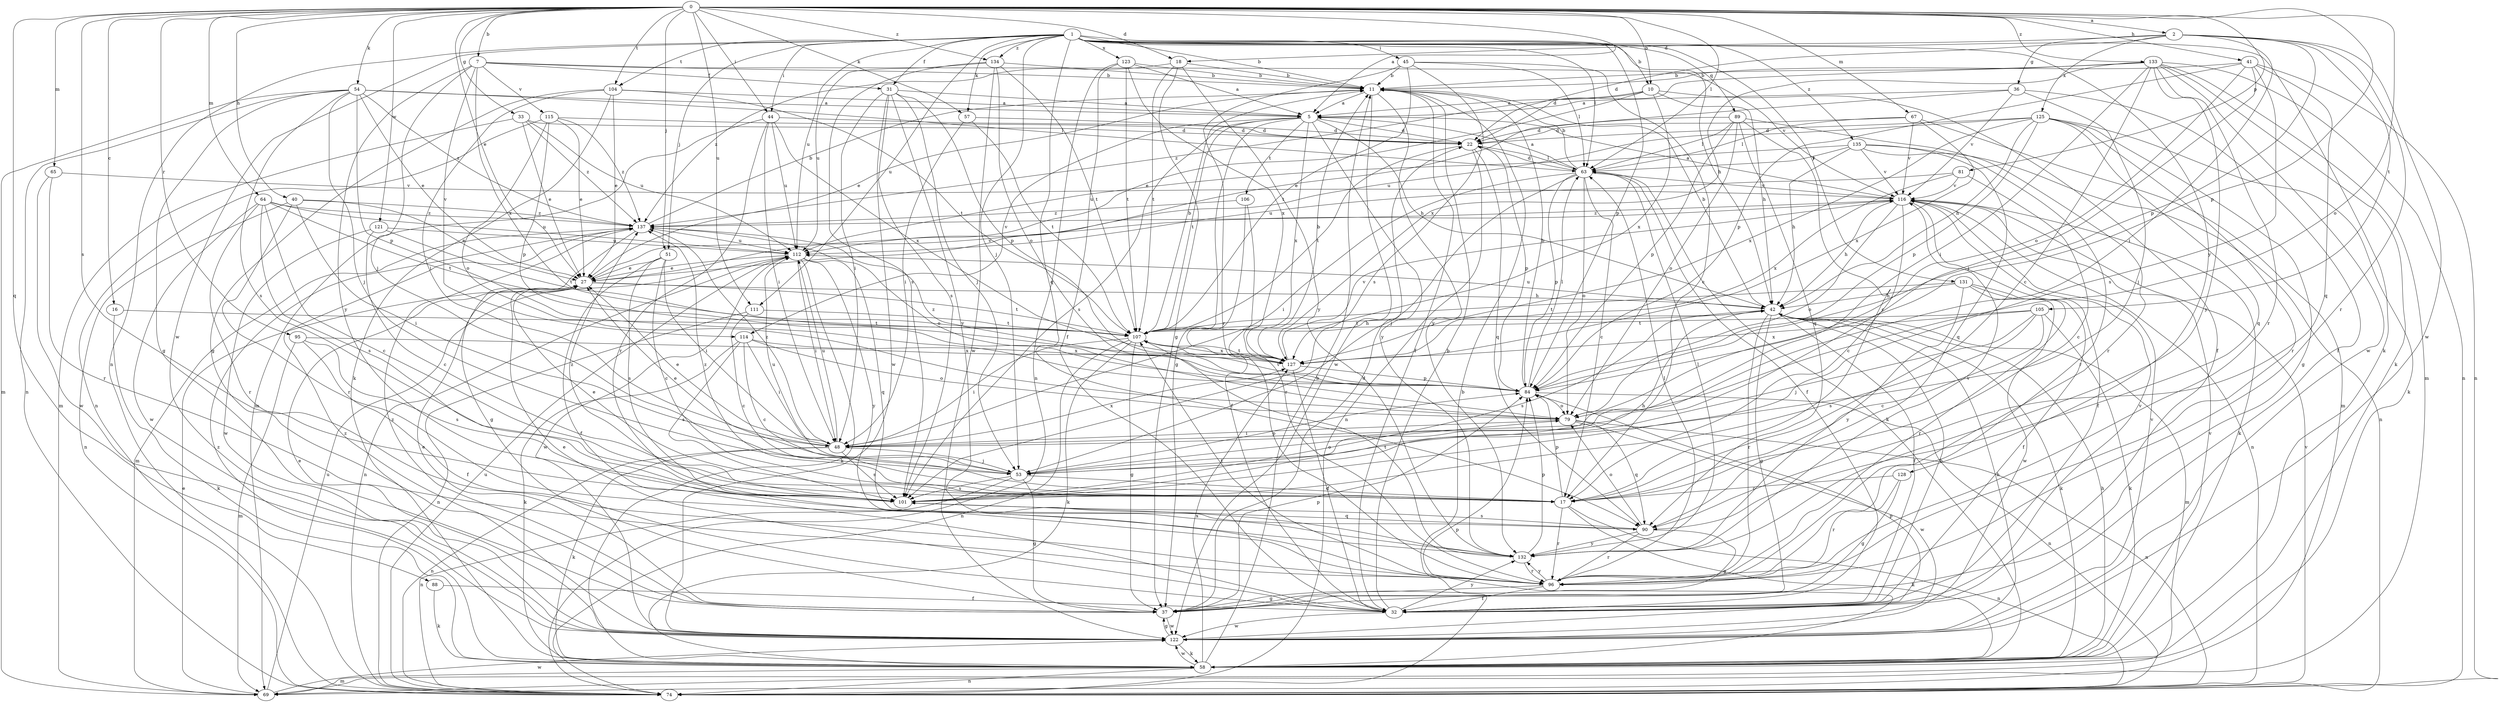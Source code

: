 strict digraph  {
0;
1;
2;
5;
7;
10;
11;
16;
17;
18;
22;
27;
31;
32;
33;
36;
37;
40;
41;
42;
44;
45;
48;
51;
53;
54;
57;
58;
63;
64;
65;
67;
69;
74;
79;
81;
84;
88;
89;
90;
95;
96;
101;
104;
105;
106;
107;
111;
112;
114;
115;
116;
121;
122;
123;
125;
127;
128;
131;
132;
133;
134;
135;
137;
0 -> 2  [label=a];
0 -> 5  [label=a];
0 -> 7  [label=b];
0 -> 10  [label=b];
0 -> 16  [label=c];
0 -> 18  [label=d];
0 -> 27  [label=e];
0 -> 33  [label=g];
0 -> 40  [label=h];
0 -> 41  [label=h];
0 -> 44  [label=i];
0 -> 51  [label=j];
0 -> 54  [label=k];
0 -> 57  [label=k];
0 -> 63  [label=l];
0 -> 64  [label=m];
0 -> 65  [label=m];
0 -> 67  [label=m];
0 -> 79  [label=o];
0 -> 81  [label=p];
0 -> 84  [label=p];
0 -> 88  [label=q];
0 -> 95  [label=r];
0 -> 101  [label=s];
0 -> 104  [label=t];
0 -> 111  [label=u];
0 -> 121  [label=w];
0 -> 133  [label=z];
0 -> 134  [label=z];
1 -> 10  [label=b];
1 -> 11  [label=b];
1 -> 31  [label=f];
1 -> 42  [label=h];
1 -> 44  [label=i];
1 -> 45  [label=i];
1 -> 51  [label=j];
1 -> 53  [label=j];
1 -> 57  [label=k];
1 -> 58  [label=k];
1 -> 63  [label=l];
1 -> 74  [label=n];
1 -> 84  [label=p];
1 -> 89  [label=q];
1 -> 90  [label=q];
1 -> 104  [label=t];
1 -> 111  [label=u];
1 -> 112  [label=u];
1 -> 122  [label=w];
1 -> 123  [label=x];
1 -> 128  [label=y];
1 -> 131  [label=y];
1 -> 134  [label=z];
1 -> 135  [label=z];
2 -> 18  [label=d];
2 -> 22  [label=d];
2 -> 36  [label=g];
2 -> 48  [label=i];
2 -> 84  [label=p];
2 -> 96  [label=r];
2 -> 105  [label=t];
2 -> 122  [label=w];
2 -> 125  [label=x];
5 -> 22  [label=d];
5 -> 37  [label=g];
5 -> 42  [label=h];
5 -> 101  [label=s];
5 -> 106  [label=t];
5 -> 107  [label=t];
5 -> 114  [label=v];
5 -> 127  [label=x];
5 -> 132  [label=y];
7 -> 11  [label=b];
7 -> 31  [label=f];
7 -> 53  [label=j];
7 -> 114  [label=v];
7 -> 115  [label=v];
7 -> 116  [label=v];
7 -> 127  [label=x];
7 -> 132  [label=y];
10 -> 5  [label=a];
10 -> 27  [label=e];
10 -> 32  [label=f];
10 -> 42  [label=h];
10 -> 127  [label=x];
10 -> 137  [label=z];
11 -> 5  [label=a];
11 -> 27  [label=e];
11 -> 32  [label=f];
11 -> 122  [label=w];
11 -> 132  [label=y];
16 -> 58  [label=k];
16 -> 107  [label=t];
17 -> 27  [label=e];
17 -> 58  [label=k];
17 -> 74  [label=n];
17 -> 84  [label=p];
17 -> 96  [label=r];
17 -> 137  [label=z];
18 -> 11  [label=b];
18 -> 37  [label=g];
18 -> 107  [label=t];
18 -> 132  [label=y];
18 -> 137  [label=z];
22 -> 63  [label=l];
22 -> 74  [label=n];
22 -> 84  [label=p];
22 -> 90  [label=q];
22 -> 107  [label=t];
27 -> 42  [label=h];
27 -> 107  [label=t];
27 -> 116  [label=v];
31 -> 5  [label=a];
31 -> 48  [label=i];
31 -> 53  [label=j];
31 -> 84  [label=p];
31 -> 101  [label=s];
31 -> 122  [label=w];
31 -> 132  [label=y];
32 -> 11  [label=b];
32 -> 27  [label=e];
32 -> 42  [label=h];
32 -> 116  [label=v];
32 -> 122  [label=w];
32 -> 132  [label=y];
33 -> 22  [label=d];
33 -> 27  [label=e];
33 -> 69  [label=m];
33 -> 112  [label=u];
33 -> 137  [label=z];
36 -> 5  [label=a];
36 -> 27  [label=e];
36 -> 32  [label=f];
36 -> 53  [label=j];
36 -> 116  [label=v];
37 -> 22  [label=d];
37 -> 27  [label=e];
37 -> 84  [label=p];
37 -> 122  [label=w];
37 -> 137  [label=z];
40 -> 27  [label=e];
40 -> 48  [label=i];
40 -> 74  [label=n];
40 -> 96  [label=r];
40 -> 137  [label=z];
41 -> 11  [label=b];
41 -> 53  [label=j];
41 -> 74  [label=n];
41 -> 79  [label=o];
41 -> 84  [label=p];
41 -> 90  [label=q];
41 -> 101  [label=s];
42 -> 11  [label=b];
42 -> 32  [label=f];
42 -> 37  [label=g];
42 -> 58  [label=k];
42 -> 69  [label=m];
42 -> 96  [label=r];
42 -> 101  [label=s];
42 -> 107  [label=t];
42 -> 112  [label=u];
44 -> 22  [label=d];
44 -> 48  [label=i];
44 -> 69  [label=m];
44 -> 96  [label=r];
44 -> 112  [label=u];
44 -> 127  [label=x];
45 -> 11  [label=b];
45 -> 17  [label=c];
45 -> 63  [label=l];
45 -> 96  [label=r];
45 -> 101  [label=s];
45 -> 107  [label=t];
48 -> 27  [label=e];
48 -> 53  [label=j];
48 -> 58  [label=k];
48 -> 74  [label=n];
48 -> 101  [label=s];
48 -> 112  [label=u];
48 -> 127  [label=x];
48 -> 137  [label=z];
51 -> 17  [label=c];
51 -> 27  [label=e];
51 -> 32  [label=f];
51 -> 48  [label=i];
51 -> 101  [label=s];
53 -> 17  [label=c];
53 -> 27  [label=e];
53 -> 37  [label=g];
53 -> 74  [label=n];
53 -> 79  [label=o];
53 -> 84  [label=p];
53 -> 101  [label=s];
53 -> 112  [label=u];
54 -> 5  [label=a];
54 -> 27  [label=e];
54 -> 37  [label=g];
54 -> 53  [label=j];
54 -> 63  [label=l];
54 -> 69  [label=m];
54 -> 74  [label=n];
54 -> 84  [label=p];
54 -> 101  [label=s];
54 -> 137  [label=z];
57 -> 22  [label=d];
57 -> 48  [label=i];
57 -> 107  [label=t];
58 -> 11  [label=b];
58 -> 42  [label=h];
58 -> 69  [label=m];
58 -> 74  [label=n];
58 -> 84  [label=p];
58 -> 116  [label=v];
58 -> 122  [label=w];
58 -> 127  [label=x];
58 -> 137  [label=z];
63 -> 5  [label=a];
63 -> 11  [label=b];
63 -> 17  [label=c];
63 -> 22  [label=d];
63 -> 32  [label=f];
63 -> 48  [label=i];
63 -> 53  [label=j];
63 -> 58  [label=k];
63 -> 79  [label=o];
63 -> 84  [label=p];
63 -> 116  [label=v];
64 -> 17  [label=c];
64 -> 96  [label=r];
64 -> 101  [label=s];
64 -> 107  [label=t];
64 -> 112  [label=u];
64 -> 122  [label=w];
64 -> 137  [label=z];
65 -> 96  [label=r];
65 -> 116  [label=v];
65 -> 122  [label=w];
67 -> 22  [label=d];
67 -> 63  [label=l];
67 -> 69  [label=m];
67 -> 116  [label=v];
67 -> 127  [label=x];
69 -> 27  [label=e];
69 -> 112  [label=u];
69 -> 122  [label=w];
74 -> 11  [label=b];
74 -> 112  [label=u];
74 -> 116  [label=v];
79 -> 48  [label=i];
79 -> 74  [label=n];
79 -> 90  [label=q];
79 -> 122  [label=w];
81 -> 17  [label=c];
81 -> 112  [label=u];
81 -> 116  [label=v];
81 -> 127  [label=x];
84 -> 11  [label=b];
84 -> 63  [label=l];
84 -> 74  [label=n];
84 -> 79  [label=o];
84 -> 107  [label=t];
84 -> 137  [label=z];
88 -> 32  [label=f];
88 -> 58  [label=k];
89 -> 17  [label=c];
89 -> 22  [label=d];
89 -> 63  [label=l];
89 -> 79  [label=o];
89 -> 84  [label=p];
89 -> 90  [label=q];
89 -> 96  [label=r];
90 -> 37  [label=g];
90 -> 79  [label=o];
90 -> 96  [label=r];
90 -> 101  [label=s];
90 -> 132  [label=y];
95 -> 32  [label=f];
95 -> 69  [label=m];
95 -> 101  [label=s];
95 -> 127  [label=x];
96 -> 32  [label=f];
96 -> 37  [label=g];
96 -> 63  [label=l];
96 -> 107  [label=t];
96 -> 132  [label=y];
101 -> 42  [label=h];
101 -> 90  [label=q];
101 -> 137  [label=z];
104 -> 5  [label=a];
104 -> 27  [label=e];
104 -> 37  [label=g];
104 -> 48  [label=i];
104 -> 58  [label=k];
104 -> 107  [label=t];
105 -> 17  [label=c];
105 -> 53  [label=j];
105 -> 58  [label=k];
105 -> 101  [label=s];
105 -> 107  [label=t];
105 -> 127  [label=x];
106 -> 32  [label=f];
106 -> 96  [label=r];
106 -> 137  [label=z];
107 -> 11  [label=b];
107 -> 37  [label=g];
107 -> 42  [label=h];
107 -> 48  [label=i];
107 -> 58  [label=k];
107 -> 74  [label=n];
107 -> 127  [label=x];
111 -> 17  [label=c];
111 -> 74  [label=n];
111 -> 107  [label=t];
112 -> 27  [label=e];
112 -> 48  [label=i];
112 -> 58  [label=k];
112 -> 74  [label=n];
112 -> 90  [label=q];
112 -> 122  [label=w];
112 -> 132  [label=y];
114 -> 17  [label=c];
114 -> 48  [label=i];
114 -> 58  [label=k];
114 -> 79  [label=o];
114 -> 101  [label=s];
114 -> 127  [label=x];
115 -> 22  [label=d];
115 -> 27  [label=e];
115 -> 74  [label=n];
115 -> 79  [label=o];
115 -> 84  [label=p];
115 -> 137  [label=z];
116 -> 5  [label=a];
116 -> 17  [label=c];
116 -> 32  [label=f];
116 -> 42  [label=h];
116 -> 58  [label=k];
116 -> 74  [label=n];
116 -> 79  [label=o];
116 -> 137  [label=z];
121 -> 17  [label=c];
121 -> 107  [label=t];
121 -> 112  [label=u];
121 -> 122  [label=w];
122 -> 27  [label=e];
122 -> 37  [label=g];
122 -> 42  [label=h];
122 -> 58  [label=k];
122 -> 84  [label=p];
122 -> 116  [label=v];
122 -> 137  [label=z];
123 -> 5  [label=a];
123 -> 11  [label=b];
123 -> 32  [label=f];
123 -> 74  [label=n];
123 -> 107  [label=t];
123 -> 127  [label=x];
125 -> 22  [label=d];
125 -> 37  [label=g];
125 -> 42  [label=h];
125 -> 58  [label=k];
125 -> 84  [label=p];
125 -> 90  [label=q];
125 -> 96  [label=r];
125 -> 112  [label=u];
125 -> 127  [label=x];
127 -> 11  [label=b];
127 -> 32  [label=f];
127 -> 84  [label=p];
127 -> 107  [label=t];
127 -> 116  [label=v];
128 -> 17  [label=c];
128 -> 37  [label=g];
128 -> 96  [label=r];
131 -> 32  [label=f];
131 -> 42  [label=h];
131 -> 96  [label=r];
131 -> 107  [label=t];
131 -> 122  [label=w];
131 -> 132  [label=y];
132 -> 63  [label=l];
132 -> 84  [label=p];
132 -> 96  [label=r];
132 -> 107  [label=t];
132 -> 116  [label=v];
133 -> 11  [label=b];
133 -> 17  [label=c];
133 -> 22  [label=d];
133 -> 48  [label=i];
133 -> 58  [label=k];
133 -> 69  [label=m];
133 -> 74  [label=n];
133 -> 96  [label=r];
133 -> 122  [label=w];
133 -> 127  [label=x];
133 -> 132  [label=y];
134 -> 11  [label=b];
134 -> 79  [label=o];
134 -> 101  [label=s];
134 -> 107  [label=t];
134 -> 112  [label=u];
134 -> 122  [label=w];
135 -> 42  [label=h];
135 -> 63  [label=l];
135 -> 74  [label=n];
135 -> 90  [label=q];
135 -> 96  [label=r];
135 -> 112  [label=u];
135 -> 116  [label=v];
137 -> 11  [label=b];
137 -> 37  [label=g];
137 -> 69  [label=m];
137 -> 79  [label=o];
137 -> 112  [label=u];
}
